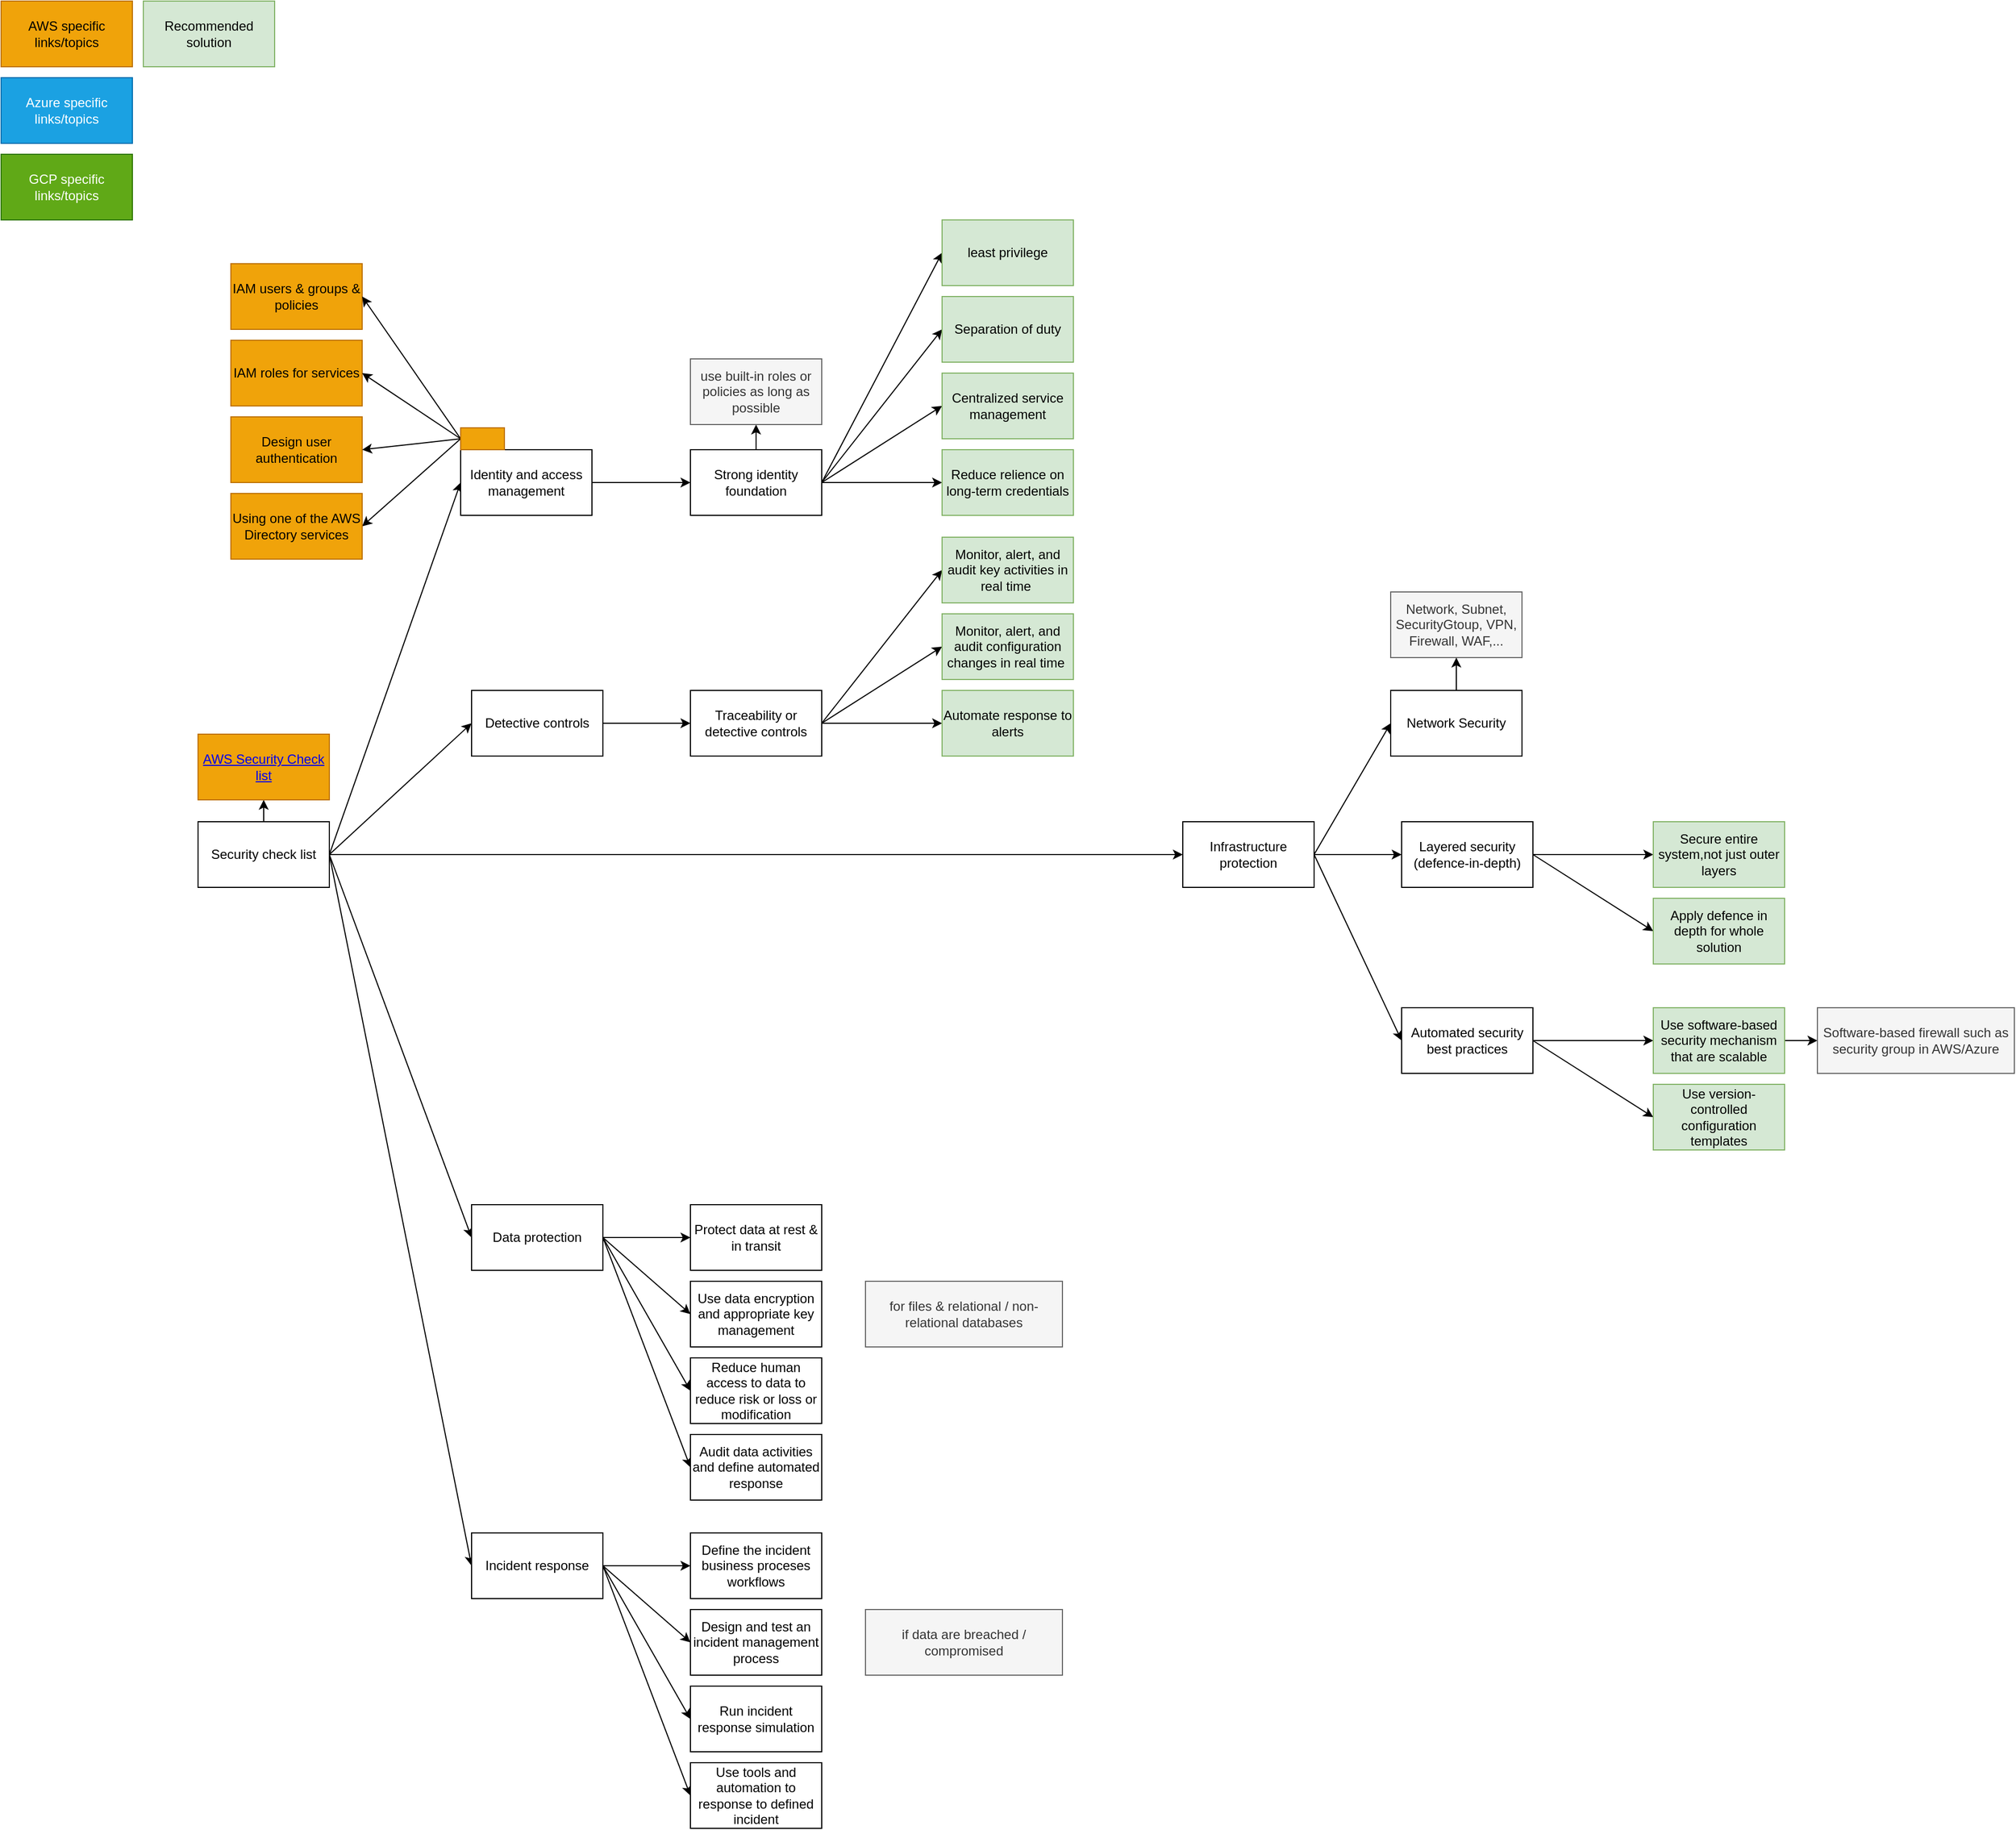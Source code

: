 <mxfile version="16.5.3" type="github">
  <diagram id="cd5pNDrRVSPDS-pt2z1M" name="strategy">
    <mxGraphModel dx="1293" dy="1755" grid="1" gridSize="10" guides="1" tooltips="1" connect="1" arrows="1" fold="1" page="1" pageScale="1" pageWidth="850" pageHeight="1100" math="0" shadow="0">
      <root>
        <mxCell id="0" />
        <mxCell id="BeeJKXjpvOMPPVN1DQLn-12" value="high-level-plan" style="" parent="0" />
        <mxCell id="BeeJKXjpvOMPPVN1DQLn-13" style="edgeStyle=none;rounded=0;orthogonalLoop=1;jettySize=auto;html=1;exitX=1;exitY=0.5;exitDx=0;exitDy=0;entryX=0;entryY=0.5;entryDx=0;entryDy=0;" edge="1" parent="BeeJKXjpvOMPPVN1DQLn-12" source="BeeJKXjpvOMPPVN1DQLn-19" target="BeeJKXjpvOMPPVN1DQLn-21">
          <mxGeometry relative="1" as="geometry" />
        </mxCell>
        <mxCell id="BeeJKXjpvOMPPVN1DQLn-14" style="edgeStyle=none;rounded=0;orthogonalLoop=1;jettySize=auto;html=1;exitX=1;exitY=0.5;exitDx=0;exitDy=0;entryX=0;entryY=0.5;entryDx=0;entryDy=0;" edge="1" parent="BeeJKXjpvOMPPVN1DQLn-12" source="BeeJKXjpvOMPPVN1DQLn-19" target="BeeJKXjpvOMPPVN1DQLn-23">
          <mxGeometry relative="1" as="geometry" />
        </mxCell>
        <mxCell id="BeeJKXjpvOMPPVN1DQLn-15" style="edgeStyle=none;rounded=0;orthogonalLoop=1;jettySize=auto;html=1;exitX=1;exitY=0.5;exitDx=0;exitDy=0;entryX=0;entryY=0.5;entryDx=0;entryDy=0;" edge="1" parent="BeeJKXjpvOMPPVN1DQLn-12" source="BeeJKXjpvOMPPVN1DQLn-19" target="BeeJKXjpvOMPPVN1DQLn-26">
          <mxGeometry relative="1" as="geometry" />
        </mxCell>
        <mxCell id="BeeJKXjpvOMPPVN1DQLn-16" style="edgeStyle=none;rounded=0;orthogonalLoop=1;jettySize=auto;html=1;exitX=1;exitY=0.5;exitDx=0;exitDy=0;entryX=0;entryY=0.5;entryDx=0;entryDy=0;" edge="1" parent="BeeJKXjpvOMPPVN1DQLn-12" source="BeeJKXjpvOMPPVN1DQLn-19" target="BeeJKXjpvOMPPVN1DQLn-31">
          <mxGeometry relative="1" as="geometry" />
        </mxCell>
        <mxCell id="BeeJKXjpvOMPPVN1DQLn-17" style="edgeStyle=none;rounded=0;orthogonalLoop=1;jettySize=auto;html=1;exitX=1;exitY=0.5;exitDx=0;exitDy=0;entryX=0;entryY=0.5;entryDx=0;entryDy=0;" edge="1" parent="BeeJKXjpvOMPPVN1DQLn-12" source="BeeJKXjpvOMPPVN1DQLn-19" target="BeeJKXjpvOMPPVN1DQLn-36">
          <mxGeometry relative="1" as="geometry" />
        </mxCell>
        <mxCell id="BeeJKXjpvOMPPVN1DQLn-18" value="" style="edgeStyle=none;rounded=0;orthogonalLoop=1;jettySize=auto;html=1;" edge="1" parent="BeeJKXjpvOMPPVN1DQLn-12" source="BeeJKXjpvOMPPVN1DQLn-19">
          <mxGeometry relative="1" as="geometry">
            <mxPoint x="290" y="490" as="targetPoint" />
          </mxGeometry>
        </mxCell>
        <mxCell id="BeeJKXjpvOMPPVN1DQLn-19" value="Security check list" style="rounded=0;whiteSpace=wrap;html=1;" vertex="1" parent="BeeJKXjpvOMPPVN1DQLn-12">
          <mxGeometry x="230" y="510" width="120" height="60" as="geometry" />
        </mxCell>
        <mxCell id="BeeJKXjpvOMPPVN1DQLn-20" style="edgeStyle=none;rounded=0;orthogonalLoop=1;jettySize=auto;html=1;entryX=0;entryY=0.5;entryDx=0;entryDy=0;exitX=1;exitY=0.5;exitDx=0;exitDy=0;" edge="1" parent="BeeJKXjpvOMPPVN1DQLn-12" source="BeeJKXjpvOMPPVN1DQLn-21" target="BeeJKXjpvOMPPVN1DQLn-38">
          <mxGeometry relative="1" as="geometry" />
        </mxCell>
        <mxCell id="BeeJKXjpvOMPPVN1DQLn-21" value="Identity and access management" style="whiteSpace=wrap;html=1;rounded=0;" vertex="1" parent="BeeJKXjpvOMPPVN1DQLn-12">
          <mxGeometry x="470" y="170" width="120" height="60" as="geometry" />
        </mxCell>
        <mxCell id="BeeJKXjpvOMPPVN1DQLn-22" style="edgeStyle=none;rounded=0;orthogonalLoop=1;jettySize=auto;html=1;entryX=0;entryY=0.5;entryDx=0;entryDy=0;" edge="1" parent="BeeJKXjpvOMPPVN1DQLn-12" source="BeeJKXjpvOMPPVN1DQLn-23" target="BeeJKXjpvOMPPVN1DQLn-39">
          <mxGeometry relative="1" as="geometry" />
        </mxCell>
        <mxCell id="BeeJKXjpvOMPPVN1DQLn-23" value="Detective controls" style="whiteSpace=wrap;html=1;rounded=0;" vertex="1" parent="BeeJKXjpvOMPPVN1DQLn-12">
          <mxGeometry x="480" y="390" width="120" height="60" as="geometry" />
        </mxCell>
        <mxCell id="BeeJKXjpvOMPPVN1DQLn-24" style="edgeStyle=none;rounded=0;orthogonalLoop=1;jettySize=auto;html=1;exitX=1;exitY=0.5;exitDx=0;exitDy=0;entryX=0;entryY=0.5;entryDx=0;entryDy=0;" edge="1" parent="BeeJKXjpvOMPPVN1DQLn-12" source="BeeJKXjpvOMPPVN1DQLn-26" target="BeeJKXjpvOMPPVN1DQLn-40">
          <mxGeometry relative="1" as="geometry" />
        </mxCell>
        <mxCell id="BeeJKXjpvOMPPVN1DQLn-25" style="edgeStyle=none;rounded=0;orthogonalLoop=1;jettySize=auto;html=1;exitX=1;exitY=0.5;exitDx=0;exitDy=0;entryX=0;entryY=0.5;entryDx=0;entryDy=0;" edge="1" parent="BeeJKXjpvOMPPVN1DQLn-12" source="BeeJKXjpvOMPPVN1DQLn-26" target="BeeJKXjpvOMPPVN1DQLn-41">
          <mxGeometry relative="1" as="geometry" />
        </mxCell>
        <mxCell id="BeeJKXjpvOMPPVN1DQLn-62" style="edgeStyle=none;rounded=0;orthogonalLoop=1;jettySize=auto;html=1;exitX=1;exitY=0.5;exitDx=0;exitDy=0;entryX=0;entryY=0.5;entryDx=0;entryDy=0;" edge="1" parent="BeeJKXjpvOMPPVN1DQLn-12" source="BeeJKXjpvOMPPVN1DQLn-26" target="BeeJKXjpvOMPPVN1DQLn-59">
          <mxGeometry relative="1" as="geometry" />
        </mxCell>
        <mxCell id="BeeJKXjpvOMPPVN1DQLn-26" value="Infrastructure protection" style="whiteSpace=wrap;html=1;rounded=0;" vertex="1" parent="BeeJKXjpvOMPPVN1DQLn-12">
          <mxGeometry x="1130" y="510" width="120" height="60" as="geometry" />
        </mxCell>
        <mxCell id="BeeJKXjpvOMPPVN1DQLn-27" value="" style="edgeStyle=none;rounded=0;orthogonalLoop=1;jettySize=auto;html=1;" edge="1" parent="BeeJKXjpvOMPPVN1DQLn-12" source="BeeJKXjpvOMPPVN1DQLn-31" target="BeeJKXjpvOMPPVN1DQLn-43">
          <mxGeometry relative="1" as="geometry" />
        </mxCell>
        <mxCell id="BeeJKXjpvOMPPVN1DQLn-28" style="edgeStyle=none;rounded=0;orthogonalLoop=1;jettySize=auto;html=1;exitX=1;exitY=0.5;exitDx=0;exitDy=0;entryX=0;entryY=0.5;entryDx=0;entryDy=0;" edge="1" parent="BeeJKXjpvOMPPVN1DQLn-12" source="BeeJKXjpvOMPPVN1DQLn-31" target="BeeJKXjpvOMPPVN1DQLn-44">
          <mxGeometry relative="1" as="geometry" />
        </mxCell>
        <mxCell id="BeeJKXjpvOMPPVN1DQLn-29" style="edgeStyle=none;rounded=0;orthogonalLoop=1;jettySize=auto;html=1;exitX=1;exitY=0.5;exitDx=0;exitDy=0;entryX=0;entryY=0.5;entryDx=0;entryDy=0;" edge="1" parent="BeeJKXjpvOMPPVN1DQLn-12" source="BeeJKXjpvOMPPVN1DQLn-31" target="BeeJKXjpvOMPPVN1DQLn-46">
          <mxGeometry relative="1" as="geometry" />
        </mxCell>
        <mxCell id="BeeJKXjpvOMPPVN1DQLn-30" style="edgeStyle=none;rounded=0;orthogonalLoop=1;jettySize=auto;html=1;exitX=1;exitY=0.5;exitDx=0;exitDy=0;entryX=0;entryY=0.5;entryDx=0;entryDy=0;" edge="1" parent="BeeJKXjpvOMPPVN1DQLn-12" source="BeeJKXjpvOMPPVN1DQLn-31" target="BeeJKXjpvOMPPVN1DQLn-47">
          <mxGeometry relative="1" as="geometry" />
        </mxCell>
        <mxCell id="BeeJKXjpvOMPPVN1DQLn-31" value="Data protection" style="whiteSpace=wrap;html=1;rounded=0;" vertex="1" parent="BeeJKXjpvOMPPVN1DQLn-12">
          <mxGeometry x="480" y="860" width="120" height="60" as="geometry" />
        </mxCell>
        <mxCell id="BeeJKXjpvOMPPVN1DQLn-32" style="edgeStyle=none;rounded=0;orthogonalLoop=1;jettySize=auto;html=1;entryX=0;entryY=0.5;entryDx=0;entryDy=0;" edge="1" parent="BeeJKXjpvOMPPVN1DQLn-12" source="BeeJKXjpvOMPPVN1DQLn-36" target="BeeJKXjpvOMPPVN1DQLn-42">
          <mxGeometry relative="1" as="geometry" />
        </mxCell>
        <mxCell id="BeeJKXjpvOMPPVN1DQLn-33" style="edgeStyle=none;rounded=0;orthogonalLoop=1;jettySize=auto;html=1;exitX=1;exitY=0.5;exitDx=0;exitDy=0;entryX=0;entryY=0.5;entryDx=0;entryDy=0;" edge="1" parent="BeeJKXjpvOMPPVN1DQLn-12" source="BeeJKXjpvOMPPVN1DQLn-36" target="BeeJKXjpvOMPPVN1DQLn-48">
          <mxGeometry relative="1" as="geometry" />
        </mxCell>
        <mxCell id="BeeJKXjpvOMPPVN1DQLn-34" style="edgeStyle=none;rounded=0;orthogonalLoop=1;jettySize=auto;html=1;exitX=1;exitY=0.5;exitDx=0;exitDy=0;entryX=0;entryY=0.5;entryDx=0;entryDy=0;" edge="1" parent="BeeJKXjpvOMPPVN1DQLn-12" source="BeeJKXjpvOMPPVN1DQLn-36" target="BeeJKXjpvOMPPVN1DQLn-50">
          <mxGeometry relative="1" as="geometry" />
        </mxCell>
        <mxCell id="BeeJKXjpvOMPPVN1DQLn-35" style="edgeStyle=none;rounded=0;orthogonalLoop=1;jettySize=auto;html=1;exitX=1;exitY=0.5;exitDx=0;exitDy=0;entryX=0;entryY=0.5;entryDx=0;entryDy=0;" edge="1" parent="BeeJKXjpvOMPPVN1DQLn-12" source="BeeJKXjpvOMPPVN1DQLn-36" target="BeeJKXjpvOMPPVN1DQLn-51">
          <mxGeometry relative="1" as="geometry" />
        </mxCell>
        <mxCell id="BeeJKXjpvOMPPVN1DQLn-36" value="Incident response" style="whiteSpace=wrap;html=1;rounded=0;" vertex="1" parent="BeeJKXjpvOMPPVN1DQLn-12">
          <mxGeometry x="480" y="1160" width="120" height="60" as="geometry" />
        </mxCell>
        <mxCell id="BeeJKXjpvOMPPVN1DQLn-37" style="edgeStyle=orthogonalEdgeStyle;rounded=0;orthogonalLoop=1;jettySize=auto;html=1;entryX=0.5;entryY=1;entryDx=0;entryDy=0;" edge="1" parent="BeeJKXjpvOMPPVN1DQLn-12" source="BeeJKXjpvOMPPVN1DQLn-38" target="BeeJKXjpvOMPPVN1DQLn-52">
          <mxGeometry relative="1" as="geometry" />
        </mxCell>
        <mxCell id="BeeJKXjpvOMPPVN1DQLn-38" value="Strong identity foundation" style="whiteSpace=wrap;html=1;rounded=0;" vertex="1" parent="BeeJKXjpvOMPPVN1DQLn-12">
          <mxGeometry x="680" y="170" width="120" height="60" as="geometry" />
        </mxCell>
        <mxCell id="BeeJKXjpvOMPPVN1DQLn-39" value="Traceability or detective controls" style="whiteSpace=wrap;html=1;rounded=0;" vertex="1" parent="BeeJKXjpvOMPPVN1DQLn-12">
          <mxGeometry x="680" y="390" width="120" height="60" as="geometry" />
        </mxCell>
        <mxCell id="BeeJKXjpvOMPPVN1DQLn-40" value="Layered security (defence-in-depth)" style="whiteSpace=wrap;html=1;rounded=0;" vertex="1" parent="BeeJKXjpvOMPPVN1DQLn-12">
          <mxGeometry x="1330" y="510" width="120" height="60" as="geometry" />
        </mxCell>
        <mxCell id="BeeJKXjpvOMPPVN1DQLn-41" value="Automated security best practices" style="whiteSpace=wrap;html=1;rounded=0;" vertex="1" parent="BeeJKXjpvOMPPVN1DQLn-12">
          <mxGeometry x="1330" y="680" width="120" height="60" as="geometry" />
        </mxCell>
        <mxCell id="BeeJKXjpvOMPPVN1DQLn-42" value="Define the incident business proceses workflows" style="whiteSpace=wrap;html=1;rounded=0;" vertex="1" parent="BeeJKXjpvOMPPVN1DQLn-12">
          <mxGeometry x="680" y="1160" width="120" height="60" as="geometry" />
        </mxCell>
        <mxCell id="BeeJKXjpvOMPPVN1DQLn-43" value="Protect data at rest &amp;amp; in transit" style="whiteSpace=wrap;html=1;rounded=0;" vertex="1" parent="BeeJKXjpvOMPPVN1DQLn-12">
          <mxGeometry x="680" y="860" width="120" height="60" as="geometry" />
        </mxCell>
        <mxCell id="BeeJKXjpvOMPPVN1DQLn-44" value="Use data encryption and appropriate key management" style="whiteSpace=wrap;html=1;rounded=0;" vertex="1" parent="BeeJKXjpvOMPPVN1DQLn-12">
          <mxGeometry x="680" y="930" width="120" height="60" as="geometry" />
        </mxCell>
        <mxCell id="BeeJKXjpvOMPPVN1DQLn-45" value="for files &amp;amp; relational / non-relational databases" style="text;html=1;strokeColor=#666666;fillColor=#f5f5f5;align=center;verticalAlign=middle;whiteSpace=wrap;rounded=0;fontColor=#333333;" vertex="1" parent="BeeJKXjpvOMPPVN1DQLn-12">
          <mxGeometry x="840" y="930" width="180" height="60" as="geometry" />
        </mxCell>
        <mxCell id="BeeJKXjpvOMPPVN1DQLn-46" value="Reduce human access to data to reduce risk or loss or modification" style="whiteSpace=wrap;html=1;rounded=0;" vertex="1" parent="BeeJKXjpvOMPPVN1DQLn-12">
          <mxGeometry x="680" y="1000" width="120" height="60" as="geometry" />
        </mxCell>
        <mxCell id="BeeJKXjpvOMPPVN1DQLn-47" value="Audit data activities and define automated response" style="whiteSpace=wrap;html=1;rounded=0;" vertex="1" parent="BeeJKXjpvOMPPVN1DQLn-12">
          <mxGeometry x="680" y="1070" width="120" height="60" as="geometry" />
        </mxCell>
        <mxCell id="BeeJKXjpvOMPPVN1DQLn-48" value="Design and test an incident management process" style="whiteSpace=wrap;html=1;rounded=0;" vertex="1" parent="BeeJKXjpvOMPPVN1DQLn-12">
          <mxGeometry x="680" y="1230" width="120" height="60" as="geometry" />
        </mxCell>
        <mxCell id="BeeJKXjpvOMPPVN1DQLn-49" value="if data are breached / compromised" style="text;html=1;strokeColor=#666666;fillColor=#f5f5f5;align=center;verticalAlign=middle;whiteSpace=wrap;rounded=0;fontColor=#333333;" vertex="1" parent="BeeJKXjpvOMPPVN1DQLn-12">
          <mxGeometry x="840" y="1230" width="180" height="60" as="geometry" />
        </mxCell>
        <mxCell id="BeeJKXjpvOMPPVN1DQLn-50" value="Run incident response simulation" style="whiteSpace=wrap;html=1;rounded=0;" vertex="1" parent="BeeJKXjpvOMPPVN1DQLn-12">
          <mxGeometry x="680" y="1300" width="120" height="60" as="geometry" />
        </mxCell>
        <mxCell id="BeeJKXjpvOMPPVN1DQLn-51" value="Use tools and automation to response to defined incident" style="whiteSpace=wrap;html=1;rounded=0;" vertex="1" parent="BeeJKXjpvOMPPVN1DQLn-12">
          <mxGeometry x="680" y="1370" width="120" height="60" as="geometry" />
        </mxCell>
        <mxCell id="BeeJKXjpvOMPPVN1DQLn-52" value="use built-in roles or policies as long as possible" style="text;html=1;strokeColor=#666666;fillColor=#f5f5f5;align=center;verticalAlign=middle;whiteSpace=wrap;rounded=0;fontColor=#333333;" vertex="1" parent="BeeJKXjpvOMPPVN1DQLn-12">
          <mxGeometry x="680" y="87" width="120" height="60" as="geometry" />
        </mxCell>
        <mxCell id="BeeJKXjpvOMPPVN1DQLn-57" value="Network, Subnet, SecurityGtoup, VPN, Firewall, WAF,..." style="whiteSpace=wrap;html=1;rounded=0;fillColor=#f5f5f5;fontColor=#333333;strokeColor=#666666;" vertex="1" parent="BeeJKXjpvOMPPVN1DQLn-12">
          <mxGeometry x="1320" y="300" width="120" height="60" as="geometry" />
        </mxCell>
        <mxCell id="BeeJKXjpvOMPPVN1DQLn-61" style="edgeStyle=none;rounded=0;orthogonalLoop=1;jettySize=auto;html=1;entryX=0.5;entryY=1;entryDx=0;entryDy=0;" edge="1" parent="BeeJKXjpvOMPPVN1DQLn-12" source="BeeJKXjpvOMPPVN1DQLn-59" target="BeeJKXjpvOMPPVN1DQLn-57">
          <mxGeometry relative="1" as="geometry" />
        </mxCell>
        <mxCell id="BeeJKXjpvOMPPVN1DQLn-59" value="Network Security" style="whiteSpace=wrap;html=1;rounded=0;" vertex="1" parent="BeeJKXjpvOMPPVN1DQLn-12">
          <mxGeometry x="1320" y="390" width="120" height="60" as="geometry" />
        </mxCell>
        <mxCell id="1" value="solutions" style="locked=1;" parent="0" />
        <mxCell id="YJfL9xpBGpE9jjsirG9W-19" value="&lt;a href=&quot;https://d1.awsstatic.com/whitepapers/Security/AWS_Security_Checklist.pdf&quot;&gt;AWS Security Check list&lt;/a&gt;" style="whiteSpace=wrap;html=1;rounded=0;fillColor=#f0a30a;strokeColor=#BD7000;fontColor=#000000;" parent="1" vertex="1">
          <mxGeometry x="230" y="430" width="120" height="60" as="geometry" />
        </mxCell>
        <mxCell id="YJfL9xpBGpE9jjsirG9W-25" value="" style="edgeStyle=none;rounded=0;orthogonalLoop=1;jettySize=auto;html=1;entryX=0;entryY=0.5;entryDx=0;entryDy=0;exitX=1;exitY=0.5;exitDx=0;exitDy=0;" parent="1" source="BeeJKXjpvOMPPVN1DQLn-38" target="YJfL9xpBGpE9jjsirG9W-24" edge="1">
          <mxGeometry relative="1" as="geometry">
            <mxPoint x="800" y="200" as="sourcePoint" />
          </mxGeometry>
        </mxCell>
        <mxCell id="YJfL9xpBGpE9jjsirG9W-29" style="edgeStyle=none;rounded=0;orthogonalLoop=1;jettySize=auto;html=1;entryX=0;entryY=0.5;entryDx=0;entryDy=0;exitX=1;exitY=0.5;exitDx=0;exitDy=0;" parent="1" source="BeeJKXjpvOMPPVN1DQLn-38" target="YJfL9xpBGpE9jjsirG9W-26" edge="1">
          <mxGeometry relative="1" as="geometry">
            <mxPoint x="800" y="200" as="sourcePoint" />
          </mxGeometry>
        </mxCell>
        <mxCell id="YJfL9xpBGpE9jjsirG9W-30" style="edgeStyle=none;rounded=0;orthogonalLoop=1;jettySize=auto;html=1;exitX=1;exitY=0.5;exitDx=0;exitDy=0;entryX=0;entryY=0.5;entryDx=0;entryDy=0;" parent="1" source="BeeJKXjpvOMPPVN1DQLn-38" target="YJfL9xpBGpE9jjsirG9W-27" edge="1">
          <mxGeometry relative="1" as="geometry">
            <mxPoint x="800" y="200" as="sourcePoint" />
          </mxGeometry>
        </mxCell>
        <mxCell id="YJfL9xpBGpE9jjsirG9W-31" style="edgeStyle=none;rounded=0;orthogonalLoop=1;jettySize=auto;html=1;exitX=1;exitY=0.5;exitDx=0;exitDy=0;entryX=0;entryY=0.5;entryDx=0;entryDy=0;" parent="1" source="BeeJKXjpvOMPPVN1DQLn-38" target="YJfL9xpBGpE9jjsirG9W-28" edge="1">
          <mxGeometry relative="1" as="geometry">
            <mxPoint x="800" y="200" as="sourcePoint" />
          </mxGeometry>
        </mxCell>
        <mxCell id="YJfL9xpBGpE9jjsirG9W-24" value="least privilege" style="whiteSpace=wrap;html=1;rounded=0;fillColor=#d5e8d4;strokeColor=#82b366;" parent="1" vertex="1">
          <mxGeometry x="910" y="-40" width="120" height="60" as="geometry" />
        </mxCell>
        <mxCell id="YJfL9xpBGpE9jjsirG9W-26" value="Separation of duty" style="whiteSpace=wrap;html=1;rounded=0;fillColor=#d5e8d4;strokeColor=#82b366;" parent="1" vertex="1">
          <mxGeometry x="910" y="30" width="120" height="60" as="geometry" />
        </mxCell>
        <mxCell id="YJfL9xpBGpE9jjsirG9W-27" value="Centralized service management" style="whiteSpace=wrap;html=1;rounded=0;fillColor=#d5e8d4;strokeColor=#82b366;" parent="1" vertex="1">
          <mxGeometry x="910" y="100" width="120" height="60" as="geometry" />
        </mxCell>
        <mxCell id="YJfL9xpBGpE9jjsirG9W-28" value="Reduce relience on long-term credentials" style="whiteSpace=wrap;html=1;rounded=0;fillColor=#d5e8d4;strokeColor=#82b366;" parent="1" vertex="1">
          <mxGeometry x="910" y="170" width="120" height="60" as="geometry" />
        </mxCell>
        <mxCell id="YJfL9xpBGpE9jjsirG9W-32" value="AWS specific links/topics" style="rounded=0;whiteSpace=wrap;html=1;fillColor=#f0a30a;fontColor=#000000;strokeColor=#BD7000;" parent="1" vertex="1">
          <mxGeometry x="50" y="-240" width="120" height="60" as="geometry" />
        </mxCell>
        <mxCell id="YJfL9xpBGpE9jjsirG9W-33" value="Azure specific links/topics" style="rounded=0;whiteSpace=wrap;html=1;fillColor=#1ba1e2;fontColor=#ffffff;strokeColor=#006EAF;" parent="1" vertex="1">
          <mxGeometry x="50" y="-170" width="120" height="60" as="geometry" />
        </mxCell>
        <mxCell id="YJfL9xpBGpE9jjsirG9W-34" value="GCP specific links/topics" style="rounded=0;whiteSpace=wrap;html=1;fillColor=#60a917;fontColor=#ffffff;strokeColor=#2D7600;" parent="1" vertex="1">
          <mxGeometry x="50" y="-100" width="120" height="60" as="geometry" />
        </mxCell>
        <mxCell id="YJfL9xpBGpE9jjsirG9W-35" value="Recommended solution" style="rounded=0;whiteSpace=wrap;html=1;fillColor=#d5e8d4;strokeColor=#82b366;" parent="1" vertex="1">
          <mxGeometry x="180" y="-240" width="120" height="60" as="geometry" />
        </mxCell>
        <mxCell id="YJfL9xpBGpE9jjsirG9W-42" style="edgeStyle=none;rounded=0;orthogonalLoop=1;jettySize=auto;html=1;entryX=0;entryY=0.5;entryDx=0;entryDy=0;exitX=1;exitY=0.5;exitDx=0;exitDy=0;" parent="1" source="BeeJKXjpvOMPPVN1DQLn-39" target="YJfL9xpBGpE9jjsirG9W-39" edge="1">
          <mxGeometry relative="1" as="geometry">
            <mxPoint x="800" y="420" as="sourcePoint" />
          </mxGeometry>
        </mxCell>
        <mxCell id="YJfL9xpBGpE9jjsirG9W-43" style="edgeStyle=none;rounded=0;orthogonalLoop=1;jettySize=auto;html=1;exitX=1;exitY=0.5;exitDx=0;exitDy=0;entryX=0;entryY=0.5;entryDx=0;entryDy=0;" parent="1" source="BeeJKXjpvOMPPVN1DQLn-39" target="YJfL9xpBGpE9jjsirG9W-40" edge="1">
          <mxGeometry relative="1" as="geometry">
            <mxPoint x="800" y="420" as="sourcePoint" />
          </mxGeometry>
        </mxCell>
        <mxCell id="YJfL9xpBGpE9jjsirG9W-44" style="edgeStyle=none;rounded=0;orthogonalLoop=1;jettySize=auto;html=1;exitX=1;exitY=0.5;exitDx=0;exitDy=0;entryX=0;entryY=0.5;entryDx=0;entryDy=0;" parent="1" source="BeeJKXjpvOMPPVN1DQLn-39" target="YJfL9xpBGpE9jjsirG9W-41" edge="1">
          <mxGeometry relative="1" as="geometry">
            <mxPoint x="800" y="420" as="sourcePoint" />
          </mxGeometry>
        </mxCell>
        <mxCell id="YJfL9xpBGpE9jjsirG9W-39" value="Monitor, alert, and audit key activities in real time&amp;nbsp;" style="whiteSpace=wrap;html=1;rounded=0;fillColor=#d5e8d4;strokeColor=#82b366;" parent="1" vertex="1">
          <mxGeometry x="910" y="250" width="120" height="60" as="geometry" />
        </mxCell>
        <mxCell id="YJfL9xpBGpE9jjsirG9W-40" value="Monitor, alert, and audit configuration changes in real time&amp;nbsp;" style="whiteSpace=wrap;html=1;rounded=0;fillColor=#d5e8d4;strokeColor=#82b366;" parent="1" vertex="1">
          <mxGeometry x="910" y="320" width="120" height="60" as="geometry" />
        </mxCell>
        <mxCell id="YJfL9xpBGpE9jjsirG9W-41" value="Automate response to alerts" style="whiteSpace=wrap;html=1;rounded=0;fillColor=#d5e8d4;strokeColor=#82b366;" parent="1" vertex="1">
          <mxGeometry x="910" y="390" width="120" height="60" as="geometry" />
        </mxCell>
        <mxCell id="YJfL9xpBGpE9jjsirG9W-50" style="edgeStyle=none;rounded=0;orthogonalLoop=1;jettySize=auto;html=1;exitX=1;exitY=0.5;exitDx=0;exitDy=0;entryX=0;entryY=0.5;entryDx=0;entryDy=0;" parent="1" source="BeeJKXjpvOMPPVN1DQLn-40" target="YJfL9xpBGpE9jjsirG9W-49" edge="1">
          <mxGeometry relative="1" as="geometry">
            <mxPoint x="1450" y="540" as="sourcePoint" />
          </mxGeometry>
        </mxCell>
        <mxCell id="YJfL9xpBGpE9jjsirG9W-52" style="edgeStyle=none;rounded=0;orthogonalLoop=1;jettySize=auto;html=1;exitX=1;exitY=0.5;exitDx=0;exitDy=0;entryX=0;entryY=0.5;entryDx=0;entryDy=0;" parent="1" source="BeeJKXjpvOMPPVN1DQLn-40" target="YJfL9xpBGpE9jjsirG9W-51" edge="1">
          <mxGeometry relative="1" as="geometry">
            <mxPoint x="1450" y="540" as="sourcePoint" />
          </mxGeometry>
        </mxCell>
        <mxCell id="YJfL9xpBGpE9jjsirG9W-54" style="edgeStyle=none;rounded=0;orthogonalLoop=1;jettySize=auto;html=1;exitX=1;exitY=0.5;exitDx=0;exitDy=0;entryX=0;entryY=0.5;entryDx=0;entryDy=0;" parent="1" source="BeeJKXjpvOMPPVN1DQLn-41" target="YJfL9xpBGpE9jjsirG9W-53" edge="1">
          <mxGeometry relative="1" as="geometry">
            <mxPoint x="1450" y="710" as="sourcePoint" />
          </mxGeometry>
        </mxCell>
        <mxCell id="YJfL9xpBGpE9jjsirG9W-58" style="edgeStyle=none;rounded=0;orthogonalLoop=1;jettySize=auto;html=1;exitX=1;exitY=0.5;exitDx=0;exitDy=0;entryX=0;entryY=0.5;entryDx=0;entryDy=0;" parent="1" source="BeeJKXjpvOMPPVN1DQLn-41" target="YJfL9xpBGpE9jjsirG9W-57" edge="1">
          <mxGeometry relative="1" as="geometry">
            <mxPoint x="1450" y="710" as="sourcePoint" />
          </mxGeometry>
        </mxCell>
        <mxCell id="YJfL9xpBGpE9jjsirG9W-49" value="Secure entire system,not just outer layers" style="whiteSpace=wrap;html=1;rounded=0;fillColor=#d5e8d4;strokeColor=#82b366;" parent="1" vertex="1">
          <mxGeometry x="1560" y="510" width="120" height="60" as="geometry" />
        </mxCell>
        <mxCell id="YJfL9xpBGpE9jjsirG9W-51" value="Apply defence in depth for whole solution" style="whiteSpace=wrap;html=1;rounded=0;fillColor=#d5e8d4;strokeColor=#82b366;" parent="1" vertex="1">
          <mxGeometry x="1560" y="580" width="120" height="60" as="geometry" />
        </mxCell>
        <mxCell id="YJfL9xpBGpE9jjsirG9W-56" style="edgeStyle=none;rounded=0;orthogonalLoop=1;jettySize=auto;html=1;exitX=1;exitY=0.5;exitDx=0;exitDy=0;entryX=0;entryY=0.5;entryDx=0;entryDy=0;" parent="1" source="YJfL9xpBGpE9jjsirG9W-53" target="YJfL9xpBGpE9jjsirG9W-55" edge="1">
          <mxGeometry relative="1" as="geometry" />
        </mxCell>
        <mxCell id="YJfL9xpBGpE9jjsirG9W-53" value="Use software-based security mechanism that are scalable" style="whiteSpace=wrap;html=1;rounded=0;fillColor=#d5e8d4;strokeColor=#82b366;" parent="1" vertex="1">
          <mxGeometry x="1560" y="680" width="120" height="60" as="geometry" />
        </mxCell>
        <mxCell id="YJfL9xpBGpE9jjsirG9W-55" value="Software-based firewall such as security group in AWS/Azure" style="text;html=1;strokeColor=#666666;fillColor=#f5f5f5;align=center;verticalAlign=middle;whiteSpace=wrap;rounded=0;fontColor=#333333;" parent="1" vertex="1">
          <mxGeometry x="1710" y="680" width="180" height="60" as="geometry" />
        </mxCell>
        <mxCell id="YJfL9xpBGpE9jjsirG9W-57" value="Use version-controlled configuration templates" style="whiteSpace=wrap;html=1;rounded=0;fillColor=#d5e8d4;strokeColor=#82b366;" parent="1" vertex="1">
          <mxGeometry x="1560" y="750" width="120" height="60" as="geometry" />
        </mxCell>
        <mxCell id="YJfL9xpBGpE9jjsirG9W-65" style="edgeStyle=none;rounded=0;orthogonalLoop=1;jettySize=auto;html=1;exitX=1;exitY=0.5;exitDx=0;exitDy=0;entryX=0;entryY=0.5;entryDx=0;entryDy=0;" parent="1" target="YJfL9xpBGpE9jjsirG9W-64" edge="1">
          <mxGeometry relative="1" as="geometry">
            <mxPoint x="800" y="960" as="sourcePoint" />
          </mxGeometry>
        </mxCell>
        <mxCell id="YJfL9xpBGpE9jjsirG9W-73" style="edgeStyle=none;rounded=0;orthogonalLoop=1;jettySize=auto;html=1;exitX=1;exitY=0.5;exitDx=0;exitDy=0;entryX=0;entryY=0.5;entryDx=0;entryDy=0;" parent="1" target="YJfL9xpBGpE9jjsirG9W-72" edge="1">
          <mxGeometry relative="1" as="geometry">
            <mxPoint x="800" y="1260" as="sourcePoint" />
          </mxGeometry>
        </mxCell>
        <mxCell id="BeeJKXjpvOMPPVN1DQLn-1" value="aws" style="locked=1;" parent="0" />
        <mxCell id="BeeJKXjpvOMPPVN1DQLn-2" value="IAM users &amp;amp; groups &amp;amp; policies" style="whiteSpace=wrap;html=1;rounded=0;fillColor=#f0a30a;strokeColor=#BD7000;fontColor=#000000;" vertex="1" parent="BeeJKXjpvOMPPVN1DQLn-1">
          <mxGeometry x="260" width="120" height="60" as="geometry" />
        </mxCell>
        <mxCell id="BeeJKXjpvOMPPVN1DQLn-3" value="IAM roles for services" style="whiteSpace=wrap;html=1;rounded=0;fillColor=#f0a30a;strokeColor=#BD7000;fontColor=#000000;" vertex="1" parent="BeeJKXjpvOMPPVN1DQLn-1">
          <mxGeometry x="260" y="70" width="120" height="60" as="geometry" />
        </mxCell>
        <mxCell id="BeeJKXjpvOMPPVN1DQLn-4" value="Design user authentication" style="whiteSpace=wrap;html=1;rounded=0;fillColor=#f0a30a;strokeColor=#BD7000;fontColor=#000000;" vertex="1" parent="BeeJKXjpvOMPPVN1DQLn-1">
          <mxGeometry x="260" y="140" width="120" height="60" as="geometry" />
        </mxCell>
        <mxCell id="BeeJKXjpvOMPPVN1DQLn-6" style="rounded=0;orthogonalLoop=1;jettySize=auto;html=1;exitX=0;exitY=0.5;exitDx=0;exitDy=0;entryX=1;entryY=0.5;entryDx=0;entryDy=0;" edge="1" parent="BeeJKXjpvOMPPVN1DQLn-1" source="BeeJKXjpvOMPPVN1DQLn-5" target="BeeJKXjpvOMPPVN1DQLn-4">
          <mxGeometry relative="1" as="geometry" />
        </mxCell>
        <mxCell id="BeeJKXjpvOMPPVN1DQLn-7" style="edgeStyle=none;rounded=0;orthogonalLoop=1;jettySize=auto;html=1;exitX=0;exitY=0.5;exitDx=0;exitDy=0;entryX=1;entryY=0.5;entryDx=0;entryDy=0;" edge="1" parent="BeeJKXjpvOMPPVN1DQLn-1" source="BeeJKXjpvOMPPVN1DQLn-5" target="BeeJKXjpvOMPPVN1DQLn-3">
          <mxGeometry relative="1" as="geometry" />
        </mxCell>
        <mxCell id="BeeJKXjpvOMPPVN1DQLn-8" style="edgeStyle=none;rounded=0;orthogonalLoop=1;jettySize=auto;html=1;entryX=1;entryY=0.5;entryDx=0;entryDy=0;exitX=0;exitY=0.5;exitDx=0;exitDy=0;" edge="1" parent="BeeJKXjpvOMPPVN1DQLn-1" source="BeeJKXjpvOMPPVN1DQLn-5" target="BeeJKXjpvOMPPVN1DQLn-2">
          <mxGeometry relative="1" as="geometry" />
        </mxCell>
        <mxCell id="BeeJKXjpvOMPPVN1DQLn-11" style="edgeStyle=none;rounded=0;orthogonalLoop=1;jettySize=auto;html=1;entryX=1;entryY=0.5;entryDx=0;entryDy=0;exitX=0;exitY=0.5;exitDx=0;exitDy=0;" edge="1" parent="BeeJKXjpvOMPPVN1DQLn-1" source="BeeJKXjpvOMPPVN1DQLn-5" target="BeeJKXjpvOMPPVN1DQLn-10">
          <mxGeometry relative="1" as="geometry" />
        </mxCell>
        <mxCell id="BeeJKXjpvOMPPVN1DQLn-5" value="" style="whiteSpace=wrap;html=1;rounded=0;fillColor=#f0a30a;strokeColor=#BD7000;fontColor=#000000;" vertex="1" parent="BeeJKXjpvOMPPVN1DQLn-1">
          <mxGeometry x="470" y="150" width="40" height="20" as="geometry" />
        </mxCell>
        <mxCell id="BeeJKXjpvOMPPVN1DQLn-10" value="Using one of the AWS Directory services" style="whiteSpace=wrap;html=1;rounded=0;fillColor=#f0a30a;strokeColor=#BD7000;fontColor=#000000;" vertex="1" parent="BeeJKXjpvOMPPVN1DQLn-1">
          <mxGeometry x="260" y="210" width="120" height="60" as="geometry" />
        </mxCell>
      </root>
    </mxGraphModel>
  </diagram>
</mxfile>
